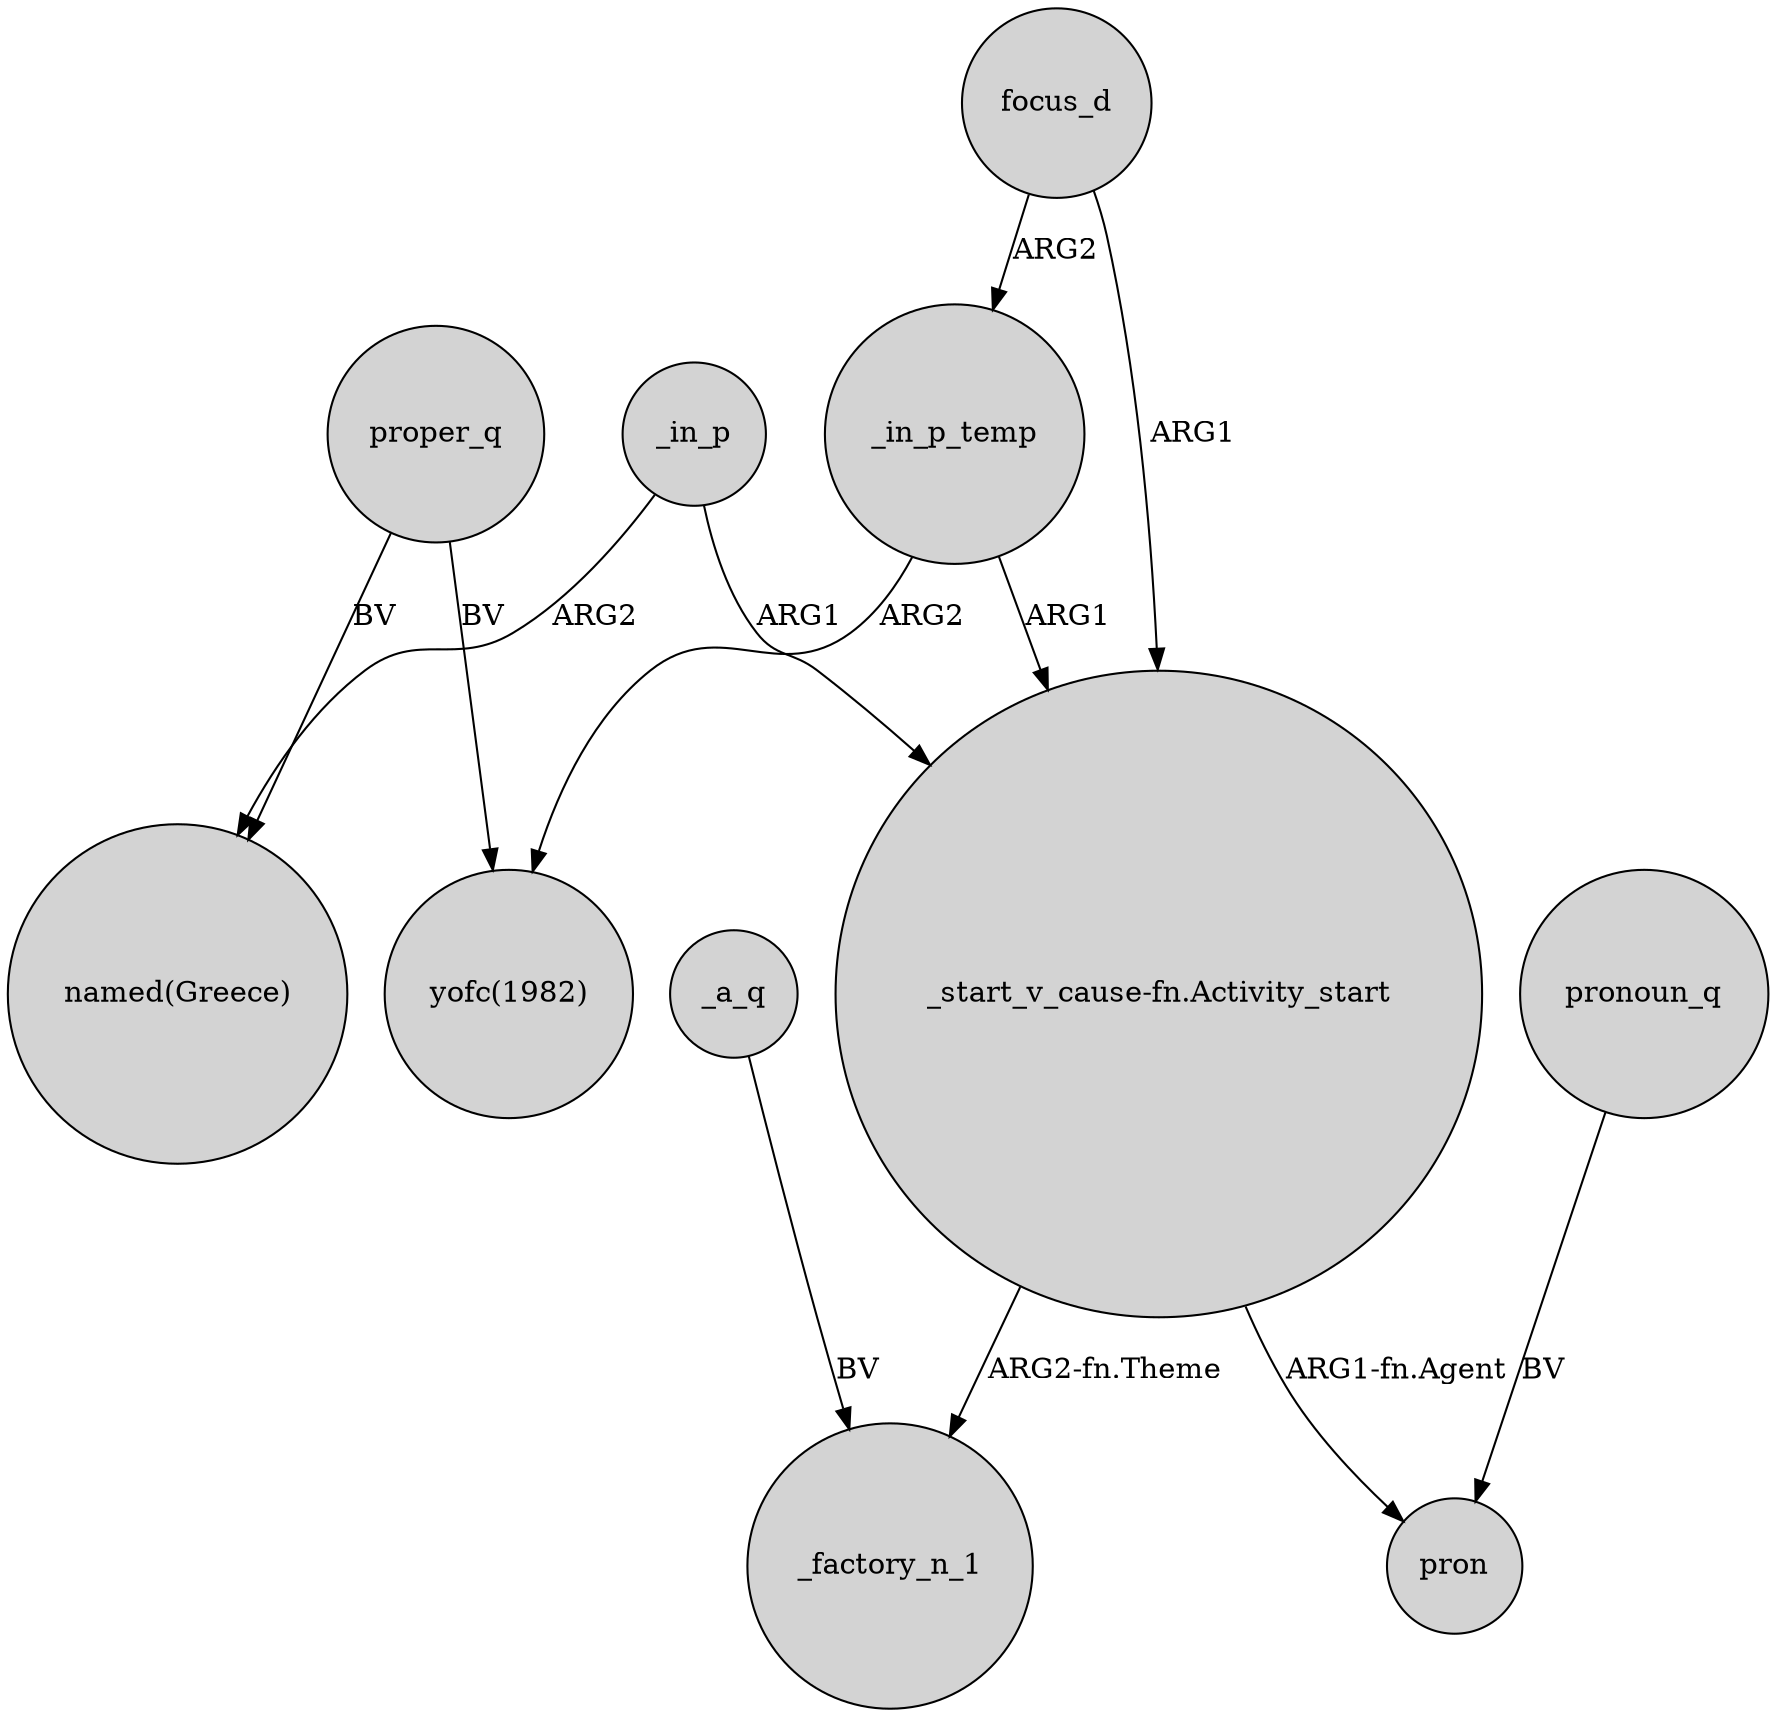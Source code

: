 digraph {
	node [shape=circle style=filled]
	proper_q -> "yofc(1982)" [label=BV]
	_in_p_temp -> "_start_v_cause-fn.Activity_start" [label=ARG1]
	"_start_v_cause-fn.Activity_start" -> _factory_n_1 [label="ARG2-fn.Theme"]
	focus_d -> _in_p_temp [label=ARG2]
	proper_q -> "named(Greece)" [label=BV]
	_in_p -> "named(Greece)" [label=ARG2]
	"_start_v_cause-fn.Activity_start" -> pron [label="ARG1-fn.Agent"]
	_a_q -> _factory_n_1 [label=BV]
	_in_p -> "_start_v_cause-fn.Activity_start" [label=ARG1]
	_in_p_temp -> "yofc(1982)" [label=ARG2]
	focus_d -> "_start_v_cause-fn.Activity_start" [label=ARG1]
	pronoun_q -> pron [label=BV]
}
